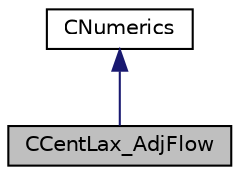 digraph "CCentLax_AdjFlow"
{
  edge [fontname="Helvetica",fontsize="10",labelfontname="Helvetica",labelfontsize="10"];
  node [fontname="Helvetica",fontsize="10",shape=record];
  Node0 [label="CCentLax_AdjFlow",height=0.2,width=0.4,color="black", fillcolor="grey75", style="filled", fontcolor="black"];
  Node1 -> Node0 [dir="back",color="midnightblue",fontsize="10",style="solid",fontname="Helvetica"];
  Node1 [label="CNumerics",height=0.2,width=0.4,color="black", fillcolor="white", style="filled",URL="$class_c_numerics.html",tooltip="Class for defining the numerical methods. "];
}
